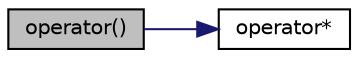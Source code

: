 digraph "operator()"
{
  bgcolor="transparent";
  edge [fontname="Helvetica",fontsize="10",labelfontname="Helvetica",labelfontsize="10"];
  node [fontname="Helvetica",fontsize="10",shape=record];
  rankdir="LR";
  Node168 [label="operator()",height=0.2,width=0.4,color="black", fillcolor="grey75", style="filled", fontcolor="black"];
  Node168 -> Node169 [color="midnightblue",fontsize="10",style="solid",fontname="Helvetica"];
  Node169 [label="operator*",height=0.2,width=0.4,color="black",URL="$a26797.html#aa7083f2462e5b761774611bcc3f2c9e0",tooltip="Dereference the iterator and return. "];
}
